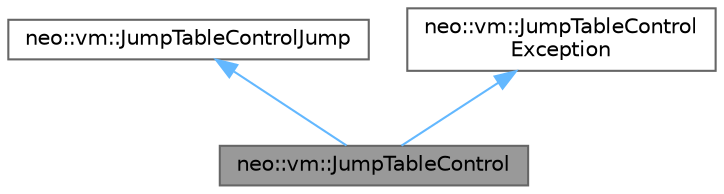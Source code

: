 digraph "neo::vm::JumpTableControl"
{
 // LATEX_PDF_SIZE
  bgcolor="transparent";
  edge [fontname=Helvetica,fontsize=10,labelfontname=Helvetica,labelfontsize=10];
  node [fontname=Helvetica,fontsize=10,shape=box,height=0.2,width=0.4];
  Node1 [id="Node000001",label="neo::vm::JumpTableControl",height=0.2,width=0.4,color="gray40", fillcolor="grey60", style="filled", fontcolor="black",tooltip=" "];
  Node2 -> Node1 [id="edge1_Node000001_Node000002",dir="back",color="steelblue1",style="solid",tooltip=" "];
  Node2 [id="Node000002",label="neo::vm::JumpTableControlJump",height=0.2,width=0.4,color="gray40", fillcolor="white", style="filled",URL="$classneo_1_1vm_1_1_jump_table_control_jump.html",tooltip="Jump-related control flow opcode handlers for the JumpTable."];
  Node3 -> Node1 [id="edge2_Node000001_Node000003",dir="back",color="steelblue1",style="solid",tooltip=" "];
  Node3 [id="Node000003",label="neo::vm::JumpTableControl\lException",height=0.2,width=0.4,color="gray40", fillcolor="white", style="filled",URL="$classneo_1_1vm_1_1_jump_table_control_exception.html",tooltip="Exception handling-related control flow opcode handlers for the JumpTable."];
}
